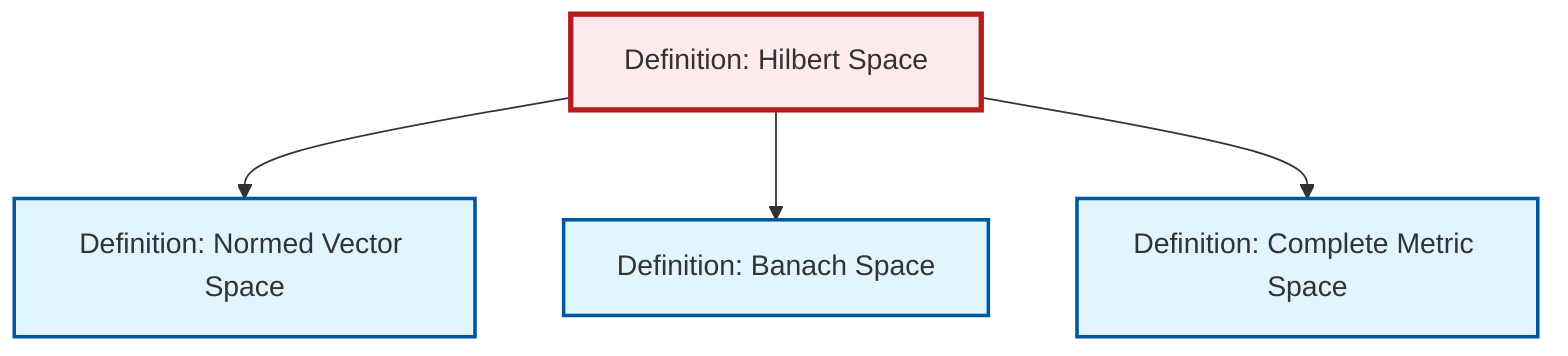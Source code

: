 graph TD
    classDef definition fill:#e1f5fe,stroke:#01579b,stroke-width:2px
    classDef theorem fill:#f3e5f5,stroke:#4a148c,stroke-width:2px
    classDef axiom fill:#fff3e0,stroke:#e65100,stroke-width:2px
    classDef example fill:#e8f5e9,stroke:#1b5e20,stroke-width:2px
    classDef current fill:#ffebee,stroke:#b71c1c,stroke-width:3px
    def-hilbert-space["Definition: Hilbert Space"]:::definition
    def-complete-metric-space["Definition: Complete Metric Space"]:::definition
    def-normed-vector-space["Definition: Normed Vector Space"]:::definition
    def-banach-space["Definition: Banach Space"]:::definition
    def-hilbert-space --> def-normed-vector-space
    def-hilbert-space --> def-banach-space
    def-hilbert-space --> def-complete-metric-space
    class def-hilbert-space current